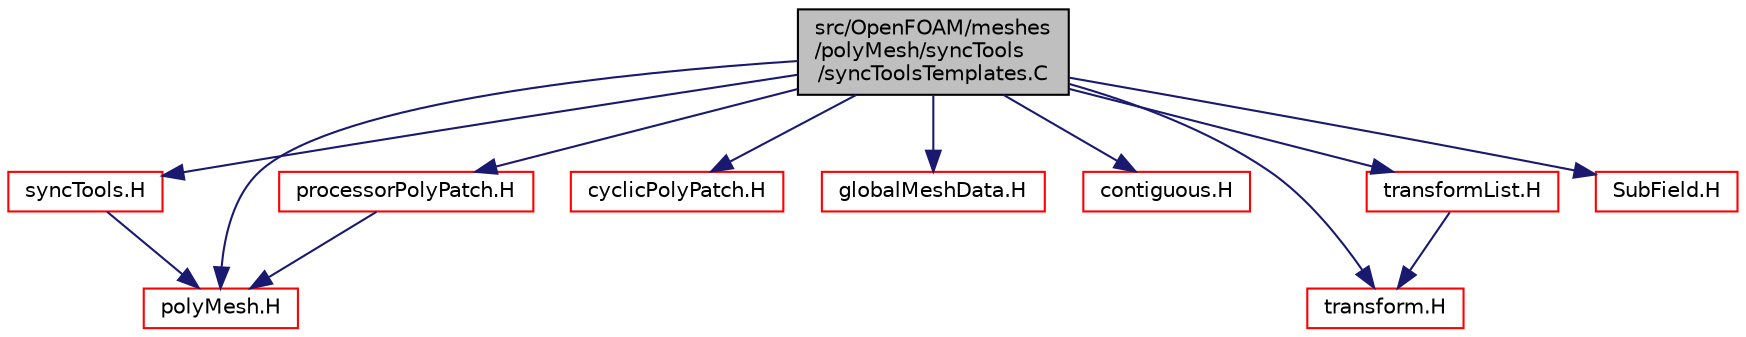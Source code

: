 digraph "src/OpenFOAM/meshes/polyMesh/syncTools/syncToolsTemplates.C"
{
  bgcolor="transparent";
  edge [fontname="Helvetica",fontsize="10",labelfontname="Helvetica",labelfontsize="10"];
  node [fontname="Helvetica",fontsize="10",shape=record];
  Node1 [label="src/OpenFOAM/meshes\l/polyMesh/syncTools\l/syncToolsTemplates.C",height=0.2,width=0.4,color="black", fillcolor="grey75", style="filled", fontcolor="black"];
  Node1 -> Node2 [color="midnightblue",fontsize="10",style="solid",fontname="Helvetica"];
  Node2 [label="syncTools.H",height=0.2,width=0.4,color="red",URL="$a08810.html"];
  Node2 -> Node3 [color="midnightblue",fontsize="10",style="solid",fontname="Helvetica"];
  Node3 [label="polyMesh.H",height=0.2,width=0.4,color="red",URL="$a08764.html"];
  Node1 -> Node3 [color="midnightblue",fontsize="10",style="solid",fontname="Helvetica"];
  Node1 -> Node4 [color="midnightblue",fontsize="10",style="solid",fontname="Helvetica"];
  Node4 [label="processorPolyPatch.H",height=0.2,width=0.4,color="red",URL="$a08793.html"];
  Node4 -> Node3 [color="midnightblue",fontsize="10",style="solid",fontname="Helvetica"];
  Node1 -> Node5 [color="midnightblue",fontsize="10",style="solid",fontname="Helvetica"];
  Node5 [label="cyclicPolyPatch.H",height=0.2,width=0.4,color="red",URL="$a08783.html"];
  Node1 -> Node6 [color="midnightblue",fontsize="10",style="solid",fontname="Helvetica"];
  Node6 [label="globalMeshData.H",height=0.2,width=0.4,color="red",URL="$a08732.html"];
  Node1 -> Node7 [color="midnightblue",fontsize="10",style="solid",fontname="Helvetica"];
  Node7 [label="contiguous.H",height=0.2,width=0.4,color="red",URL="$a08949.html",tooltip="Template function to specify if the data of a type are contiguous. "];
  Node1 -> Node8 [color="midnightblue",fontsize="10",style="solid",fontname="Helvetica"];
  Node8 [label="transform.H",height=0.2,width=0.4,color="red",URL="$a09175.html",tooltip="3D tensor transformation operations. "];
  Node1 -> Node9 [color="midnightblue",fontsize="10",style="solid",fontname="Helvetica"];
  Node9 [label="transformList.H",height=0.2,width=0.4,color="red",URL="$a08121.html",tooltip="Spatial transformation functions for primitive fields. "];
  Node9 -> Node8 [color="midnightblue",fontsize="10",style="solid",fontname="Helvetica"];
  Node1 -> Node10 [color="midnightblue",fontsize="10",style="solid",fontname="Helvetica"];
  Node10 [label="SubField.H",height=0.2,width=0.4,color="red",URL="$a08073.html"];
}
